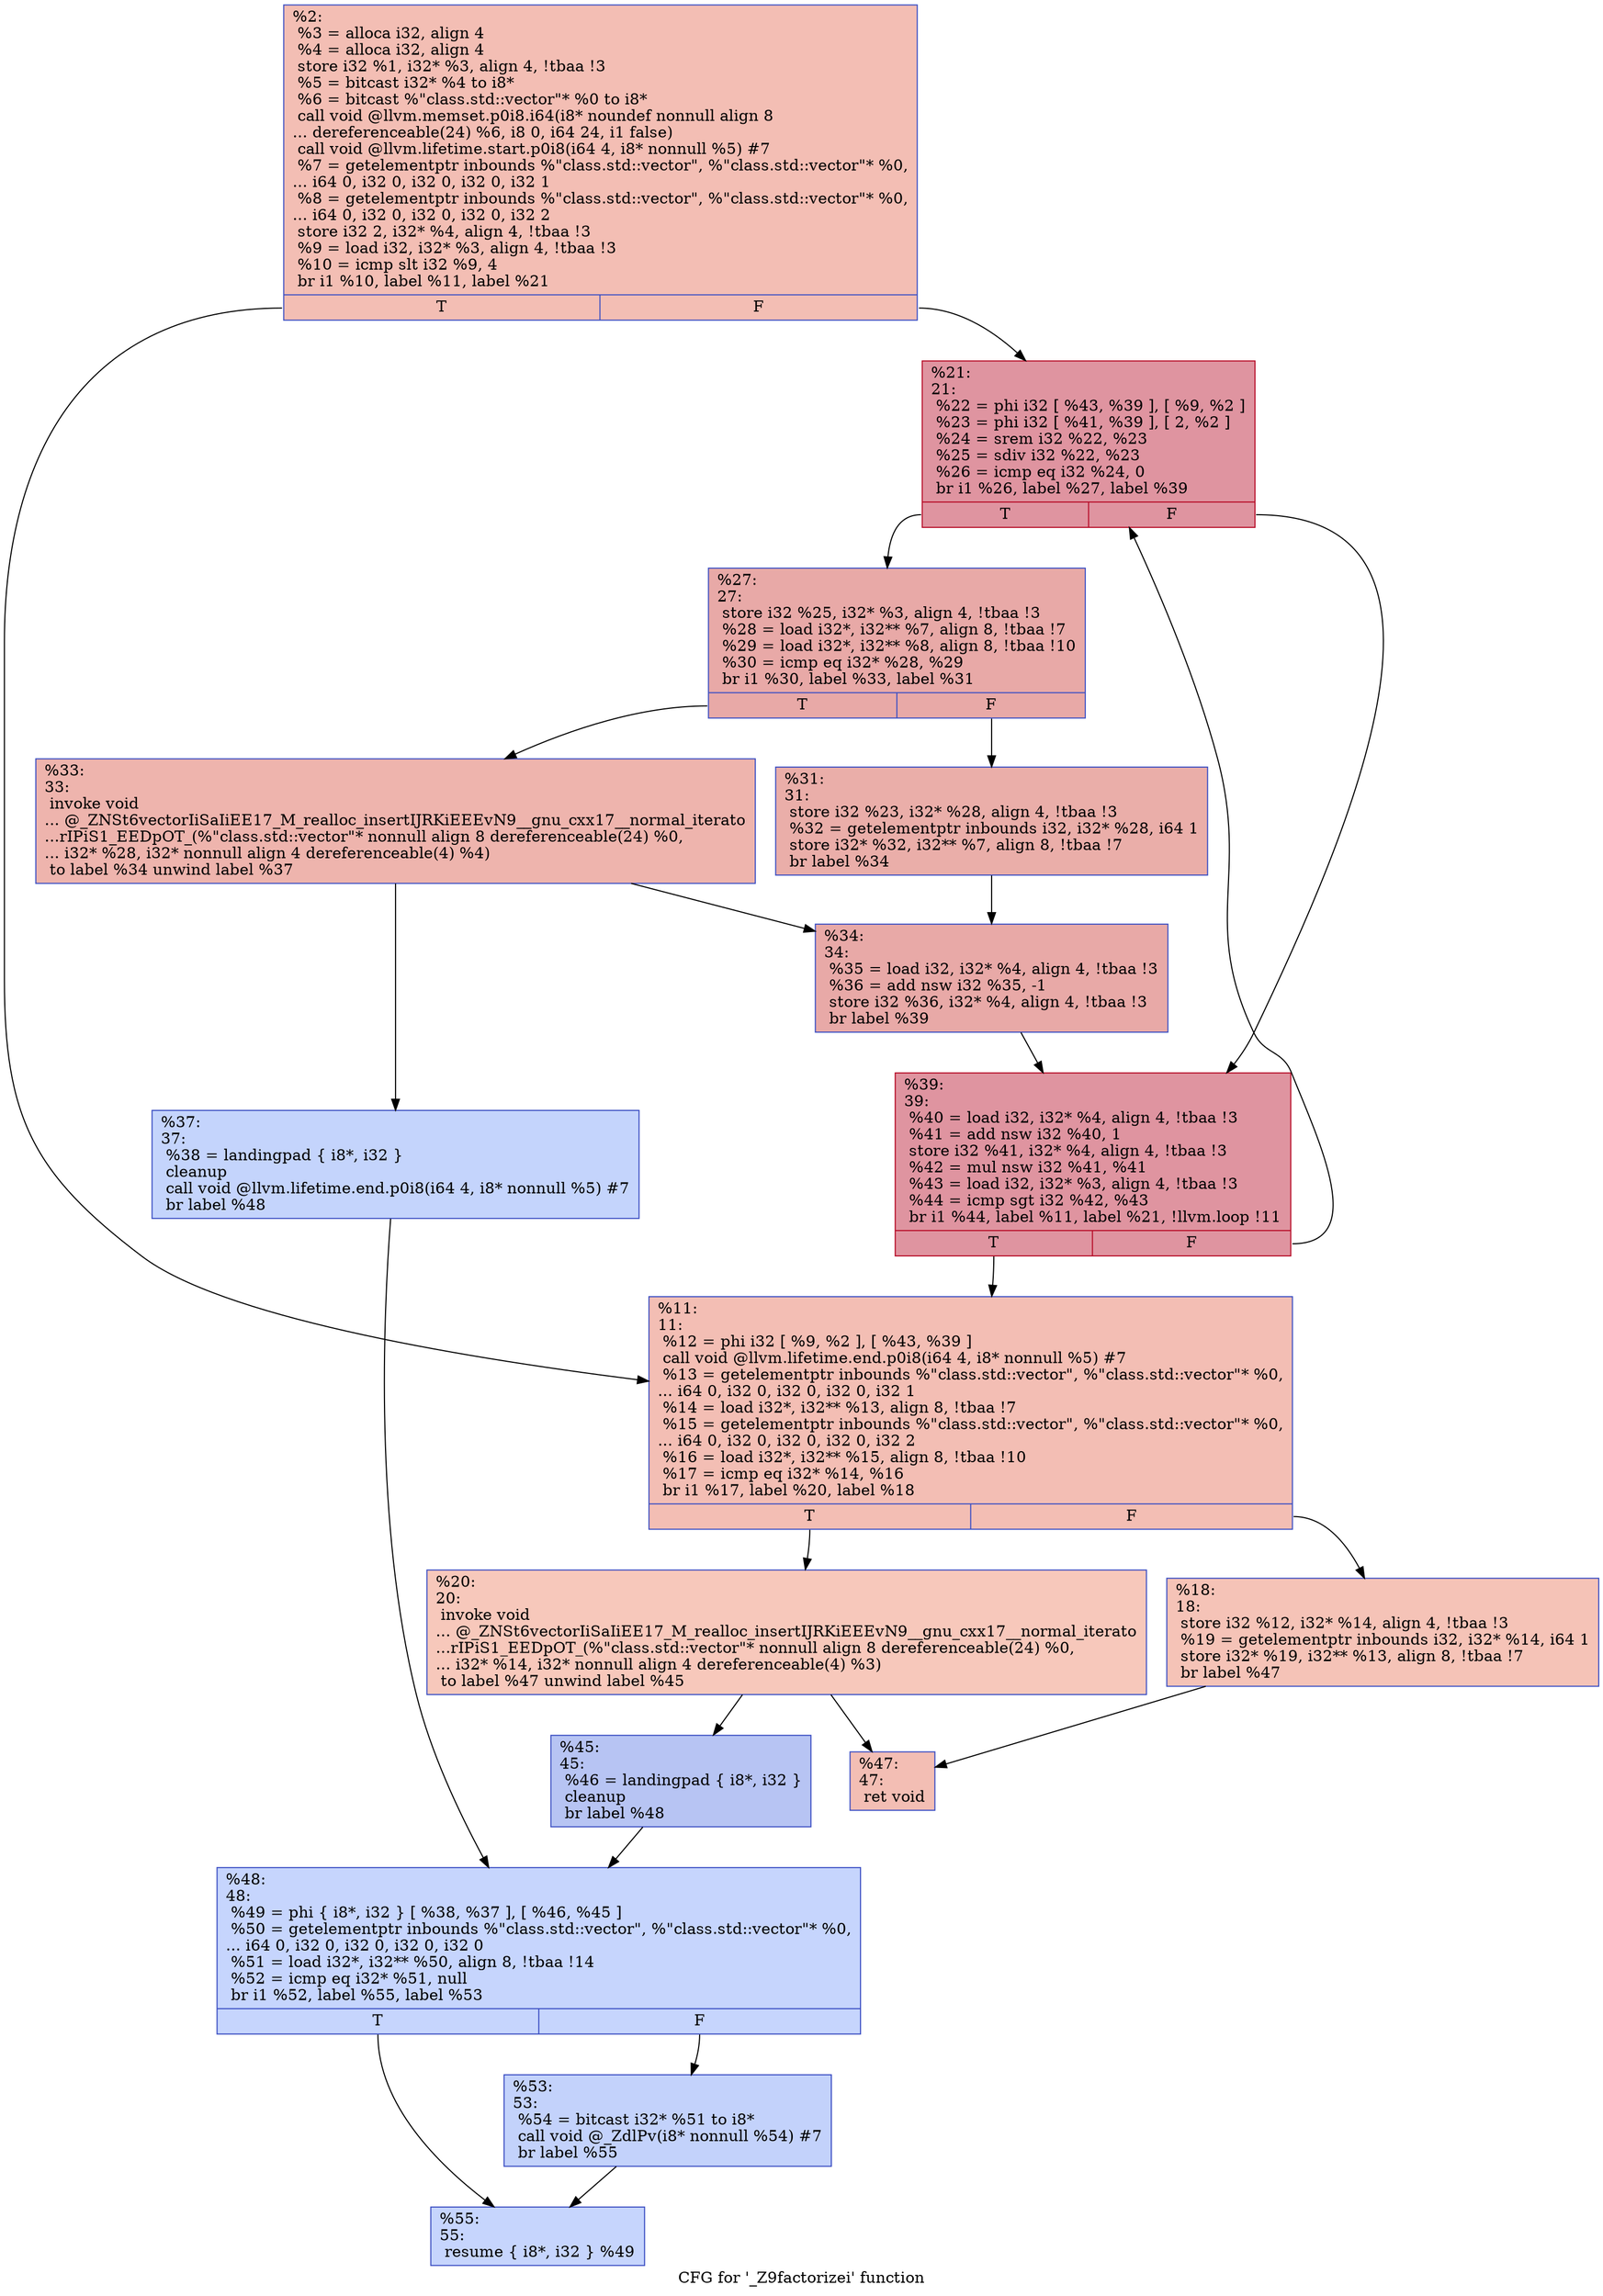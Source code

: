 digraph "CFG for '_Z9factorizei' function" {
	label="CFG for '_Z9factorizei' function";

	Node0x5578e02a6380 [shape=record,color="#3d50c3ff", style=filled, fillcolor="#e36c5570",label="{%2:\l  %3 = alloca i32, align 4\l  %4 = alloca i32, align 4\l  store i32 %1, i32* %3, align 4, !tbaa !3\l  %5 = bitcast i32* %4 to i8*\l  %6 = bitcast %\"class.std::vector\"* %0 to i8*\l  call void @llvm.memset.p0i8.i64(i8* noundef nonnull align 8\l... dereferenceable(24) %6, i8 0, i64 24, i1 false)\l  call void @llvm.lifetime.start.p0i8(i64 4, i8* nonnull %5) #7\l  %7 = getelementptr inbounds %\"class.std::vector\", %\"class.std::vector\"* %0,\l... i64 0, i32 0, i32 0, i32 0, i32 1\l  %8 = getelementptr inbounds %\"class.std::vector\", %\"class.std::vector\"* %0,\l... i64 0, i32 0, i32 0, i32 0, i32 2\l  store i32 2, i32* %4, align 4, !tbaa !3\l  %9 = load i32, i32* %3, align 4, !tbaa !3\l  %10 = icmp slt i32 %9, 4\l  br i1 %10, label %11, label %21\l|{<s0>T|<s1>F}}"];
	Node0x5578e02a6380:s0 -> Node0x5578e02a6b60;
	Node0x5578e02a6380:s1 -> Node0x5578e02a89c0;
	Node0x5578e02a6b60 [shape=record,color="#3d50c3ff", style=filled, fillcolor="#e36c5570",label="{%11:\l11:                                               \l  %12 = phi i32 [ %9, %2 ], [ %43, %39 ]\l  call void @llvm.lifetime.end.p0i8(i64 4, i8* nonnull %5) #7\l  %13 = getelementptr inbounds %\"class.std::vector\", %\"class.std::vector\"* %0,\l... i64 0, i32 0, i32 0, i32 0, i32 1\l  %14 = load i32*, i32** %13, align 8, !tbaa !7\l  %15 = getelementptr inbounds %\"class.std::vector\", %\"class.std::vector\"* %0,\l... i64 0, i32 0, i32 0, i32 0, i32 2\l  %16 = load i32*, i32** %15, align 8, !tbaa !10\l  %17 = icmp eq i32* %14, %16\l  br i1 %17, label %20, label %18\l|{<s0>T|<s1>F}}"];
	Node0x5578e02a6b60:s0 -> Node0x5578e02a9430;
	Node0x5578e02a6b60:s1 -> Node0x5578e02a94c0;
	Node0x5578e02a94c0 [shape=record,color="#3d50c3ff", style=filled, fillcolor="#e8765c70",label="{%18:\l18:                                               \l  store i32 %12, i32* %14, align 4, !tbaa !3\l  %19 = getelementptr inbounds i32, i32* %14, i64 1\l  store i32* %19, i32** %13, align 8, !tbaa !7\l  br label %47\l}"];
	Node0x5578e02a94c0 -> Node0x5578e02a9dd0;
	Node0x5578e02a9430 [shape=record,color="#3d50c3ff", style=filled, fillcolor="#ed836670",label="{%20:\l20:                                               \l  invoke void\l... @_ZNSt6vectorIiSaIiEE17_M_realloc_insertIJRKiEEEvN9__gnu_cxx17__normal_iterato\l...rIPiS1_EEDpOT_(%\"class.std::vector\"* nonnull align 8 dereferenceable(24) %0,\l... i32* %14, i32* nonnull align 4 dereferenceable(4) %3)\l          to label %47 unwind label %45\l}"];
	Node0x5578e02a9430 -> Node0x5578e02a9dd0;
	Node0x5578e02a9430 -> Node0x5578e02a9fa0;
	Node0x5578e02a89c0 [shape=record,color="#b70d28ff", style=filled, fillcolor="#b70d2870",label="{%21:\l21:                                               \l  %22 = phi i32 [ %43, %39 ], [ %9, %2 ]\l  %23 = phi i32 [ %41, %39 ], [ 2, %2 ]\l  %24 = srem i32 %22, %23\l  %25 = sdiv i32 %22, %23\l  %26 = icmp eq i32 %24, 0\l  br i1 %26, label %27, label %39\l|{<s0>T|<s1>F}}"];
	Node0x5578e02a89c0:s0 -> Node0x5578e02aa670;
	Node0x5578e02a89c0:s1 -> Node0x5578e02a8b30;
	Node0x5578e02aa670 [shape=record,color="#3d50c3ff", style=filled, fillcolor="#ca3b3770",label="{%27:\l27:                                               \l  store i32 %25, i32* %3, align 4, !tbaa !3\l  %28 = load i32*, i32** %7, align 8, !tbaa !7\l  %29 = load i32*, i32** %8, align 8, !tbaa !10\l  %30 = icmp eq i32* %28, %29\l  br i1 %30, label %33, label %31\l|{<s0>T|<s1>F}}"];
	Node0x5578e02aa670:s0 -> Node0x5578e02aaf50;
	Node0x5578e02aa670:s1 -> Node0x5578e02aafa0;
	Node0x5578e02aafa0 [shape=record,color="#3d50c3ff", style=filled, fillcolor="#d0473d70",label="{%31:\l31:                                               \l  store i32 %23, i32* %28, align 4, !tbaa !3\l  %32 = getelementptr inbounds i32, i32* %28, i64 1\l  store i32* %32, i32** %7, align 8, !tbaa !7\l  br label %34\l}"];
	Node0x5578e02aafa0 -> Node0x5578e02ab4b0;
	Node0x5578e02aaf50 [shape=record,color="#3d50c3ff", style=filled, fillcolor="#d8564670",label="{%33:\l33:                                               \l  invoke void\l... @_ZNSt6vectorIiSaIiEE17_M_realloc_insertIJRKiEEEvN9__gnu_cxx17__normal_iterato\l...rIPiS1_EEDpOT_(%\"class.std::vector\"* nonnull align 8 dereferenceable(24) %0,\l... i32* %28, i32* nonnull align 4 dereferenceable(4) %4)\l          to label %34 unwind label %37\l}"];
	Node0x5578e02aaf50 -> Node0x5578e02ab4b0;
	Node0x5578e02aaf50 -> Node0x5578e02ab5e0;
	Node0x5578e02ab4b0 [shape=record,color="#3d50c3ff", style=filled, fillcolor="#ca3b3770",label="{%34:\l34:                                               \l  %35 = load i32, i32* %4, align 4, !tbaa !3\l  %36 = add nsw i32 %35, -1\l  store i32 %36, i32* %4, align 4, !tbaa !3\l  br label %39\l}"];
	Node0x5578e02ab4b0 -> Node0x5578e02a8b30;
	Node0x5578e02ab5e0 [shape=record,color="#3d50c3ff", style=filled, fillcolor="#7a9df870",label="{%37:\l37:                                               \l  %38 = landingpad \{ i8*, i32 \}\l          cleanup\l  call void @llvm.lifetime.end.p0i8(i64 4, i8* nonnull %5) #7\l  br label %48\l}"];
	Node0x5578e02ab5e0 -> Node0x5578e02abd70;
	Node0x5578e02a8b30 [shape=record,color="#b70d28ff", style=filled, fillcolor="#b70d2870",label="{%39:\l39:                                               \l  %40 = load i32, i32* %4, align 4, !tbaa !3\l  %41 = add nsw i32 %40, 1\l  store i32 %41, i32* %4, align 4, !tbaa !3\l  %42 = mul nsw i32 %41, %41\l  %43 = load i32, i32* %3, align 4, !tbaa !3\l  %44 = icmp sgt i32 %42, %43\l  br i1 %44, label %11, label %21, !llvm.loop !11\l|{<s0>T|<s1>F}}"];
	Node0x5578e02a8b30:s0 -> Node0x5578e02a6b60;
	Node0x5578e02a8b30:s1 -> Node0x5578e02a89c0;
	Node0x5578e02a9fa0 [shape=record,color="#3d50c3ff", style=filled, fillcolor="#5b7ae570",label="{%45:\l45:                                               \l  %46 = landingpad \{ i8*, i32 \}\l          cleanup\l  br label %48\l}"];
	Node0x5578e02a9fa0 -> Node0x5578e02abd70;
	Node0x5578e02a9dd0 [shape=record,color="#3d50c3ff", style=filled, fillcolor="#e36c5570",label="{%47:\l47:                                               \l  ret void\l}"];
	Node0x5578e02abd70 [shape=record,color="#3d50c3ff", style=filled, fillcolor="#7ea1fa70",label="{%48:\l48:                                               \l  %49 = phi \{ i8*, i32 \} [ %38, %37 ], [ %46, %45 ]\l  %50 = getelementptr inbounds %\"class.std::vector\", %\"class.std::vector\"* %0,\l... i64 0, i32 0, i32 0, i32 0, i32 0\l  %51 = load i32*, i32** %50, align 8, !tbaa !14\l  %52 = icmp eq i32* %51, null\l  br i1 %52, label %55, label %53\l|{<s0>T|<s1>F}}"];
	Node0x5578e02abd70:s0 -> Node0x5578e02ac720;
	Node0x5578e02abd70:s1 -> Node0x5578e02ac770;
	Node0x5578e02ac770 [shape=record,color="#3d50c3ff", style=filled, fillcolor="#779af770",label="{%53:\l53:                                               \l  %54 = bitcast i32* %51 to i8*\l  call void @_ZdlPv(i8* nonnull %54) #7\l  br label %55\l}"];
	Node0x5578e02ac770 -> Node0x5578e02ac720;
	Node0x5578e02ac720 [shape=record,color="#3d50c3ff", style=filled, fillcolor="#7ea1fa70",label="{%55:\l55:                                               \l  resume \{ i8*, i32 \} %49\l}"];
}
